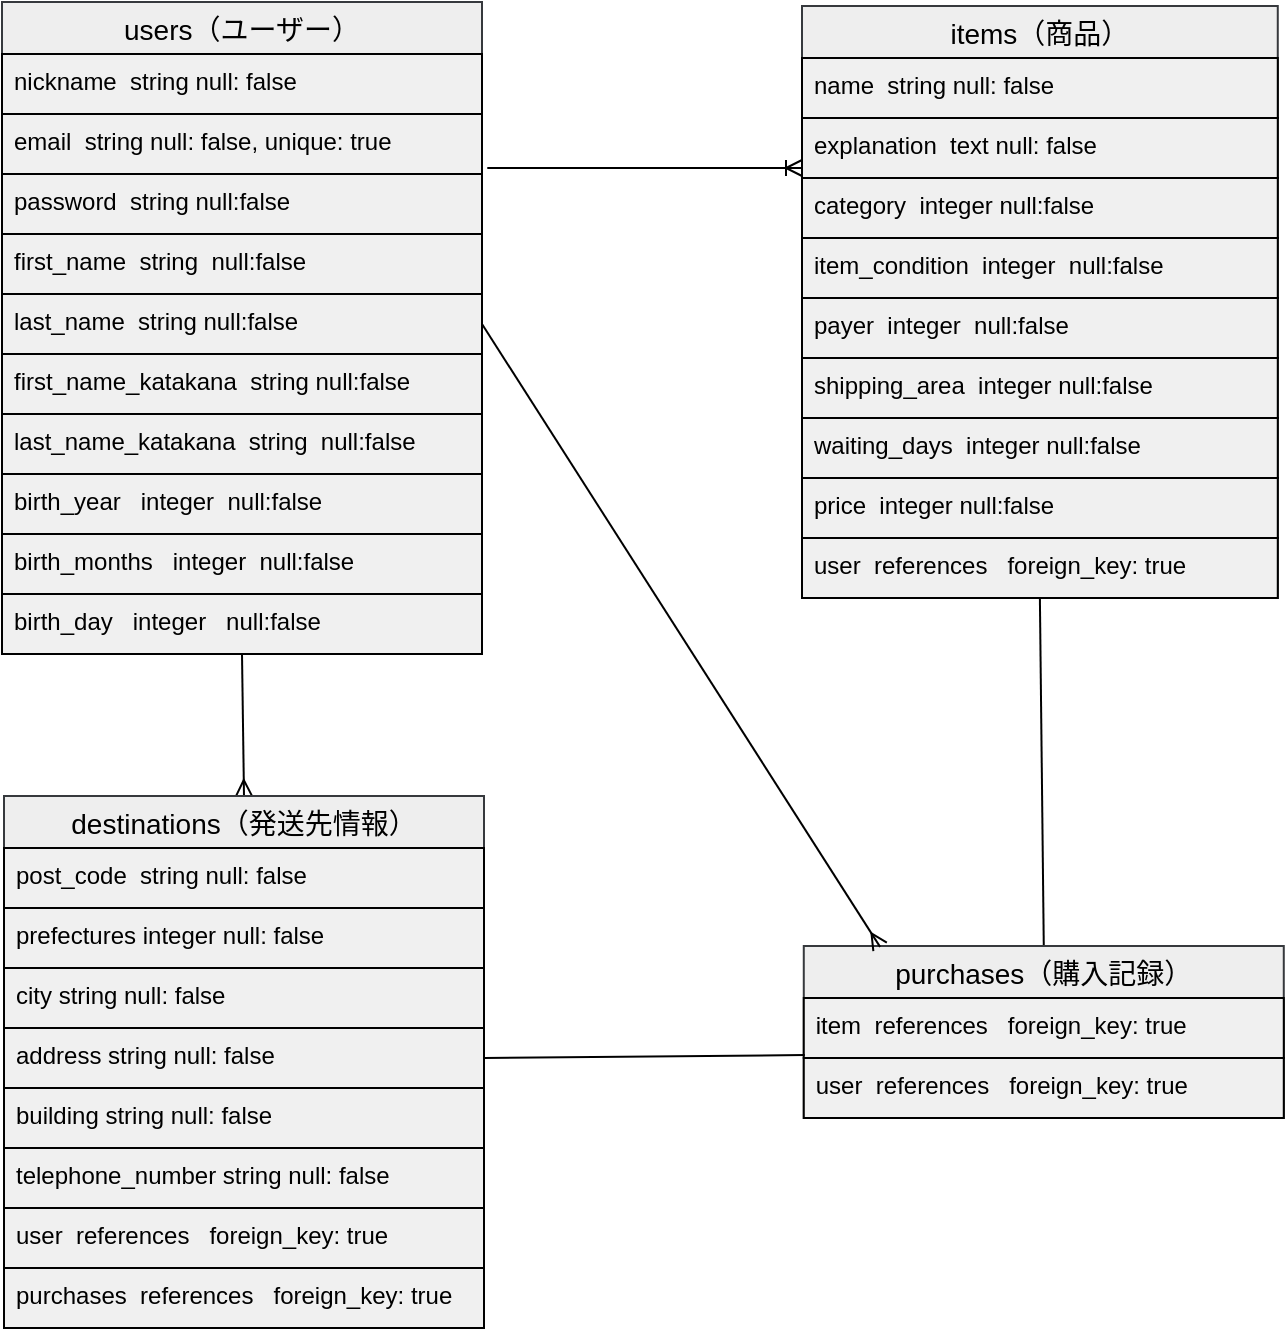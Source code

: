 <mxfile>
    <diagram id="ssBJvXyrYO8IRVHf_-qh" name="ページ1">
        <mxGraphModel dx="728" dy="569" grid="1" gridSize="10" guides="1" tooltips="1" connect="1" arrows="1" fold="1" page="1" pageScale="1" pageWidth="827" pageHeight="1169" math="0" shadow="0">
            <root>
                <mxCell id="0"/>
                <mxCell id="1" parent="0"/>
                <mxCell id="53" style="edgeStyle=none;html=1;exitX=1.011;exitY=0.9;exitDx=0;exitDy=0;endArrow=ERoneToMany;endFill=0;exitPerimeter=0;" parent="1" source="17" edge="1">
                    <mxGeometry relative="1" as="geometry">
                        <mxPoint x="520" y="371" as="targetPoint"/>
                    </mxGeometry>
                </mxCell>
                <mxCell id="56" style="edgeStyle=none;html=1;exitX=0.5;exitY=1;exitDx=0;exitDy=0;entryX=0.5;entryY=0;entryDx=0;entryDy=0;endArrow=ERmany;endFill=0;" parent="1" source="15" target="41" edge="1">
                    <mxGeometry relative="1" as="geometry"/>
                </mxCell>
                <mxCell id="15" value="users（ユーザー）" style="swimlane;fontStyle=0;childLayout=stackLayout;horizontal=1;startSize=26;horizontalStack=0;resizeParent=1;resizeParentMax=0;resizeLast=0;collapsible=1;marginBottom=0;align=center;fontSize=14;fillColor=#eeeeee;strokeColor=#36393d;fontColor=#000000;" parent="1" vertex="1">
                    <mxGeometry x="120" y="288" width="240" height="326" as="geometry"/>
                </mxCell>
                <mxCell id="16" value="nickname  string null: false " style="text;strokeColor=#000000;fillColor=#F0F0F0;spacingLeft=4;spacingRight=4;overflow=hidden;rotatable=0;points=[[0,0.5],[1,0.5]];portConstraint=eastwest;fontSize=12;fontColor=#000000;" parent="15" vertex="1">
                    <mxGeometry y="26" width="240" height="30" as="geometry"/>
                </mxCell>
                <mxCell id="17" value="email  string null: false, unique: true  " style="text;strokeColor=#000000;fillColor=#F0F0F0;spacingLeft=4;spacingRight=4;overflow=hidden;rotatable=0;points=[[0,0.5],[1,0.5]];portConstraint=eastwest;fontSize=12;fontColor=#000000;" parent="15" vertex="1">
                    <mxGeometry y="56" width="240" height="30" as="geometry"/>
                </mxCell>
                <mxCell id="18" value="password  string null:false" style="text;strokeColor=#000000;fillColor=#F0F0F0;spacingLeft=4;spacingRight=4;overflow=hidden;rotatable=0;points=[[0,0.5],[1,0.5]];portConstraint=eastwest;fontSize=12;fontColor=#000000;" parent="15" vertex="1">
                    <mxGeometry y="86" width="240" height="30" as="geometry"/>
                </mxCell>
                <mxCell id="20" value="first_name  string  null:false" style="text;strokeColor=#000000;fillColor=#F0F0F0;spacingLeft=4;spacingRight=4;overflow=hidden;rotatable=0;points=[[0,0.5],[1,0.5]];portConstraint=eastwest;fontSize=12;fontColor=#000000;" parent="15" vertex="1">
                    <mxGeometry y="116" width="240" height="30" as="geometry"/>
                </mxCell>
                <mxCell id="21" value="last_name  string null:false" style="text;strokeColor=#000000;fillColor=#F0F0F0;spacingLeft=4;spacingRight=4;overflow=hidden;rotatable=0;points=[[0,0.5],[1,0.5]];portConstraint=eastwest;fontSize=12;fontColor=#000000;" parent="15" vertex="1">
                    <mxGeometry y="146" width="240" height="30" as="geometry"/>
                </mxCell>
                <mxCell id="24" value="first_name_katakana  string null:false" style="text;strokeColor=#000000;fillColor=#F0F0F0;spacingLeft=4;spacingRight=4;overflow=hidden;rotatable=0;points=[[0,0.5],[1,0.5]];portConstraint=eastwest;fontSize=12;fontColor=#000000;" parent="15" vertex="1">
                    <mxGeometry y="176" width="240" height="30" as="geometry"/>
                </mxCell>
                <mxCell id="19" value="last_name_katakana  string  null:false" style="text;strokeColor=#000000;fillColor=#F0F0F0;spacingLeft=4;spacingRight=4;overflow=hidden;rotatable=0;points=[[0,0.5],[1,0.5]];portConstraint=eastwest;fontSize=12;fontColor=#000000;" parent="15" vertex="1">
                    <mxGeometry y="206" width="240" height="30" as="geometry"/>
                </mxCell>
                <mxCell id="23" value="birth_year   integer  null:false" style="text;strokeColor=#000000;fillColor=#F0F0F0;spacingLeft=4;spacingRight=4;overflow=hidden;rotatable=0;points=[[0,0.5],[1,0.5]];portConstraint=eastwest;fontSize=12;fontColor=#000000;" parent="15" vertex="1">
                    <mxGeometry y="236" width="240" height="30" as="geometry"/>
                </mxCell>
                <mxCell id="22" value="birth_months   integer  null:false" style="text;strokeColor=#000000;fillColor=#F0F0F0;spacingLeft=4;spacingRight=4;overflow=hidden;rotatable=0;points=[[0,0.5],[1,0.5]];portConstraint=eastwest;fontSize=12;fontColor=#000000;" parent="15" vertex="1">
                    <mxGeometry y="266" width="240" height="30" as="geometry"/>
                </mxCell>
                <mxCell id="25" value="birth_day   integer   null:false" style="text;strokeColor=#000000;fillColor=#F0F0F0;spacingLeft=4;spacingRight=4;overflow=hidden;rotatable=0;points=[[0,0.5],[1,0.5]];portConstraint=eastwest;fontSize=12;fontColor=#000000;" parent="15" vertex="1">
                    <mxGeometry y="296" width="240" height="30" as="geometry"/>
                </mxCell>
                <mxCell id="54" style="edgeStyle=none;html=1;exitX=0.5;exitY=1;exitDx=0;exitDy=0;endArrow=none;endFill=0;entryX=0.5;entryY=0;entryDx=0;entryDy=0;" parent="1" source="26" target="38" edge="1">
                    <mxGeometry relative="1" as="geometry">
                        <mxPoint x="639" y="750" as="targetPoint"/>
                    </mxGeometry>
                </mxCell>
                <mxCell id="26" value="items（商品）" style="swimlane;fontStyle=0;childLayout=stackLayout;horizontal=1;startSize=26;horizontalStack=0;resizeParent=1;resizeParentMax=0;resizeLast=0;collapsible=1;marginBottom=0;align=center;fontSize=14;fillColor=#eeeeee;strokeColor=#36393d;fontColor=#000000;" parent="1" vertex="1">
                    <mxGeometry x="520" y="290" width="237.89" height="296" as="geometry"/>
                </mxCell>
                <mxCell id="27" value="name  string null: false " style="text;strokeColor=#000000;fillColor=#F0F0F0;spacingLeft=4;spacingRight=4;overflow=hidden;rotatable=0;points=[[0,0.5],[1,0.5]];portConstraint=eastwest;fontSize=12;fontColor=#000000;" parent="26" vertex="1">
                    <mxGeometry y="26" width="237.89" height="30" as="geometry"/>
                </mxCell>
                <mxCell id="28" value="explanation  text null: false  " style="text;strokeColor=#000000;fillColor=#F0F0F0;spacingLeft=4;spacingRight=4;overflow=hidden;rotatable=0;points=[[0,0.5],[1,0.5]];portConstraint=eastwest;fontSize=12;fontColor=#000000;" parent="26" vertex="1">
                    <mxGeometry y="56" width="237.89" height="30" as="geometry"/>
                </mxCell>
                <mxCell id="29" value="category  integer null:false" style="text;strokeColor=#000000;fillColor=#F0F0F0;spacingLeft=4;spacingRight=4;overflow=hidden;rotatable=0;points=[[0,0.5],[1,0.5]];portConstraint=eastwest;fontSize=12;fontColor=#000000;" parent="26" vertex="1">
                    <mxGeometry y="86" width="237.89" height="30" as="geometry"/>
                </mxCell>
                <mxCell id="30" value="item_condition  integer  null:false" style="text;strokeColor=#000000;fillColor=#F0F0F0;spacingLeft=4;spacingRight=4;overflow=hidden;rotatable=0;points=[[0,0.5],[1,0.5]];portConstraint=eastwest;fontSize=12;fontColor=#000000;" parent="26" vertex="1">
                    <mxGeometry y="116" width="237.89" height="30" as="geometry"/>
                </mxCell>
                <mxCell id="31" value="payer  integer  null:false" style="text;strokeColor=#000000;fillColor=#F0F0F0;spacingLeft=4;spacingRight=4;overflow=hidden;rotatable=0;points=[[0,0.5],[1,0.5]];portConstraint=eastwest;fontSize=12;fontColor=#000000;" parent="26" vertex="1">
                    <mxGeometry y="146" width="237.89" height="30" as="geometry"/>
                </mxCell>
                <mxCell id="32" value="shipping_area  integer null:false" style="text;strokeColor=#000000;fillColor=#F0F0F0;spacingLeft=4;spacingRight=4;overflow=hidden;rotatable=0;points=[[0,0.5],[1,0.5]];portConstraint=eastwest;fontSize=12;fontColor=#000000;" parent="26" vertex="1">
                    <mxGeometry y="176" width="237.89" height="30" as="geometry"/>
                </mxCell>
                <mxCell id="35" value="waiting_days  integer null:false" style="text;strokeColor=#000000;fillColor=#F0F0F0;spacingLeft=4;spacingRight=4;overflow=hidden;rotatable=0;points=[[0,0.5],[1,0.5]];portConstraint=eastwest;fontSize=12;fontColor=#000000;" parent="26" vertex="1">
                    <mxGeometry y="206" width="237.89" height="30" as="geometry"/>
                </mxCell>
                <mxCell id="36" value="price  integer null:false" style="text;strokeColor=#000000;fillColor=#F0F0F0;spacingLeft=4;spacingRight=4;overflow=hidden;rotatable=0;points=[[0,0.5],[1,0.5]];portConstraint=eastwest;fontSize=12;fontColor=#000000;" parent="26" vertex="1">
                    <mxGeometry y="236" width="237.89" height="30" as="geometry"/>
                </mxCell>
                <mxCell id="37" value="user  references   foreign_key: true      " style="text;strokeColor=#000000;fillColor=#F0F0F0;spacingLeft=4;spacingRight=4;overflow=hidden;rotatable=0;points=[[0,0.5],[1,0.5]];portConstraint=eastwest;fontSize=12;fontColor=#000000;" parent="26" vertex="1">
                    <mxGeometry y="266" width="237.89" height="30" as="geometry"/>
                </mxCell>
                <mxCell id="38" value="purchases（購入記録）" style="swimlane;fontStyle=0;childLayout=stackLayout;horizontal=1;startSize=26;horizontalStack=0;resizeParent=1;resizeParentMax=0;resizeLast=0;collapsible=1;marginBottom=0;align=center;fontSize=14;fillColor=#eeeeee;strokeColor=#36393d;fontColor=#000000;" parent="1" vertex="1">
                    <mxGeometry x="520.89" y="760" width="240" height="86" as="geometry"/>
                </mxCell>
                <mxCell id="39" value="item  references   foreign_key: true      " style="text;strokeColor=#000000;fillColor=#F0F0F0;spacingLeft=4;spacingRight=4;overflow=hidden;rotatable=0;points=[[0,0.5],[1,0.5]];portConstraint=eastwest;fontSize=12;fontColor=#000000;" parent="38" vertex="1">
                    <mxGeometry y="26" width="240" height="30" as="geometry"/>
                </mxCell>
                <mxCell id="40" value="user  references   foreign_key: true      " style="text;strokeColor=#000000;fillColor=#F0F0F0;spacingLeft=4;spacingRight=4;overflow=hidden;rotatable=0;points=[[0,0.5],[1,0.5]];portConstraint=eastwest;fontSize=12;fontColor=#000000;" parent="38" vertex="1">
                    <mxGeometry y="56" width="240" height="30" as="geometry"/>
                </mxCell>
                <mxCell id="41" value="destinations（発送先情報）" style="swimlane;fontStyle=0;childLayout=stackLayout;horizontal=1;startSize=26;horizontalStack=0;resizeParent=1;resizeParentMax=0;resizeLast=0;collapsible=1;marginBottom=0;align=center;fontSize=14;fillColor=#eeeeee;strokeColor=#36393d;fontColor=#000000;" parent="1" vertex="1">
                    <mxGeometry x="121" y="685" width="240" height="266" as="geometry"/>
                </mxCell>
                <mxCell id="42" value="post_code  string null: false " style="text;strokeColor=#000000;fillColor=#F0F0F0;spacingLeft=4;spacingRight=4;overflow=hidden;rotatable=0;points=[[0,0.5],[1,0.5]];portConstraint=eastwest;fontSize=12;fontColor=#000000;" parent="41" vertex="1">
                    <mxGeometry y="26" width="240" height="30" as="geometry"/>
                </mxCell>
                <mxCell id="43" value="prefectures integer null: false " style="text;strokeColor=#000000;fillColor=#F0F0F0;spacingLeft=4;spacingRight=4;overflow=hidden;rotatable=0;points=[[0,0.5],[1,0.5]];portConstraint=eastwest;fontSize=12;fontColor=#000000;" parent="41" vertex="1">
                    <mxGeometry y="56" width="240" height="30" as="geometry"/>
                </mxCell>
                <mxCell id="48" value="city string null: false " style="text;strokeColor=#000000;fillColor=#F0F0F0;spacingLeft=4;spacingRight=4;overflow=hidden;rotatable=0;points=[[0,0.5],[1,0.5]];portConstraint=eastwest;fontSize=12;fontColor=#000000;" parent="41" vertex="1">
                    <mxGeometry y="86" width="240" height="30" as="geometry"/>
                </mxCell>
                <mxCell id="47" value="address string null: false " style="text;strokeColor=#000000;fillColor=#F0F0F0;spacingLeft=4;spacingRight=4;overflow=hidden;rotatable=0;points=[[0,0.5],[1,0.5]];portConstraint=eastwest;fontSize=12;fontColor=#000000;" parent="41" vertex="1">
                    <mxGeometry y="116" width="240" height="30" as="geometry"/>
                </mxCell>
                <mxCell id="46" value="building string null: false " style="text;strokeColor=#000000;fillColor=#F0F0F0;spacingLeft=4;spacingRight=4;overflow=hidden;rotatable=0;points=[[0,0.5],[1,0.5]];portConstraint=eastwest;fontSize=12;fontColor=#000000;" parent="41" vertex="1">
                    <mxGeometry y="146" width="240" height="30" as="geometry"/>
                </mxCell>
                <mxCell id="45" value="telephone_number string null: false " style="text;strokeColor=#000000;fillColor=#F0F0F0;spacingLeft=4;spacingRight=4;overflow=hidden;rotatable=0;points=[[0,0.5],[1,0.5]];portConstraint=eastwest;fontSize=12;fontColor=#000000;" parent="41" vertex="1">
                    <mxGeometry y="176" width="240" height="30" as="geometry"/>
                </mxCell>
                <mxCell id="44" value="user  references   foreign_key: true      " style="text;strokeColor=#000000;fillColor=#F0F0F0;spacingLeft=4;spacingRight=4;overflow=hidden;rotatable=0;points=[[0,0.5],[1,0.5]];portConstraint=eastwest;fontSize=12;fontColor=#000000;" parent="41" vertex="1">
                    <mxGeometry y="206" width="240" height="30" as="geometry"/>
                </mxCell>
                <mxCell id="59" value="purchases  references   foreign_key: true      " style="text;strokeColor=#000000;fillColor=#F0F0F0;spacingLeft=4;spacingRight=4;overflow=hidden;rotatable=0;points=[[0,0.5],[1,0.5]];portConstraint=eastwest;fontSize=12;fontColor=#000000;" parent="41" vertex="1">
                    <mxGeometry y="236" width="240" height="30" as="geometry"/>
                </mxCell>
                <mxCell id="58" style="edgeStyle=none;html=1;exitX=1;exitY=0.5;exitDx=0;exitDy=0;entryX=0.159;entryY=0.005;entryDx=0;entryDy=0;entryPerimeter=0;endArrow=ERmany;endFill=0;" parent="1" source="21" target="38" edge="1">
                    <mxGeometry relative="1" as="geometry"/>
                </mxCell>
                <mxCell id="61" style="edgeStyle=none;html=1;exitX=1;exitY=0.5;exitDx=0;exitDy=0;entryX=0.002;entryY=0.951;entryDx=0;entryDy=0;entryPerimeter=0;endArrow=none;endFill=0;" parent="1" source="47" target="39" edge="1">
                    <mxGeometry relative="1" as="geometry"/>
                </mxCell>
            </root>
        </mxGraphModel>
    </diagram>
</mxfile>